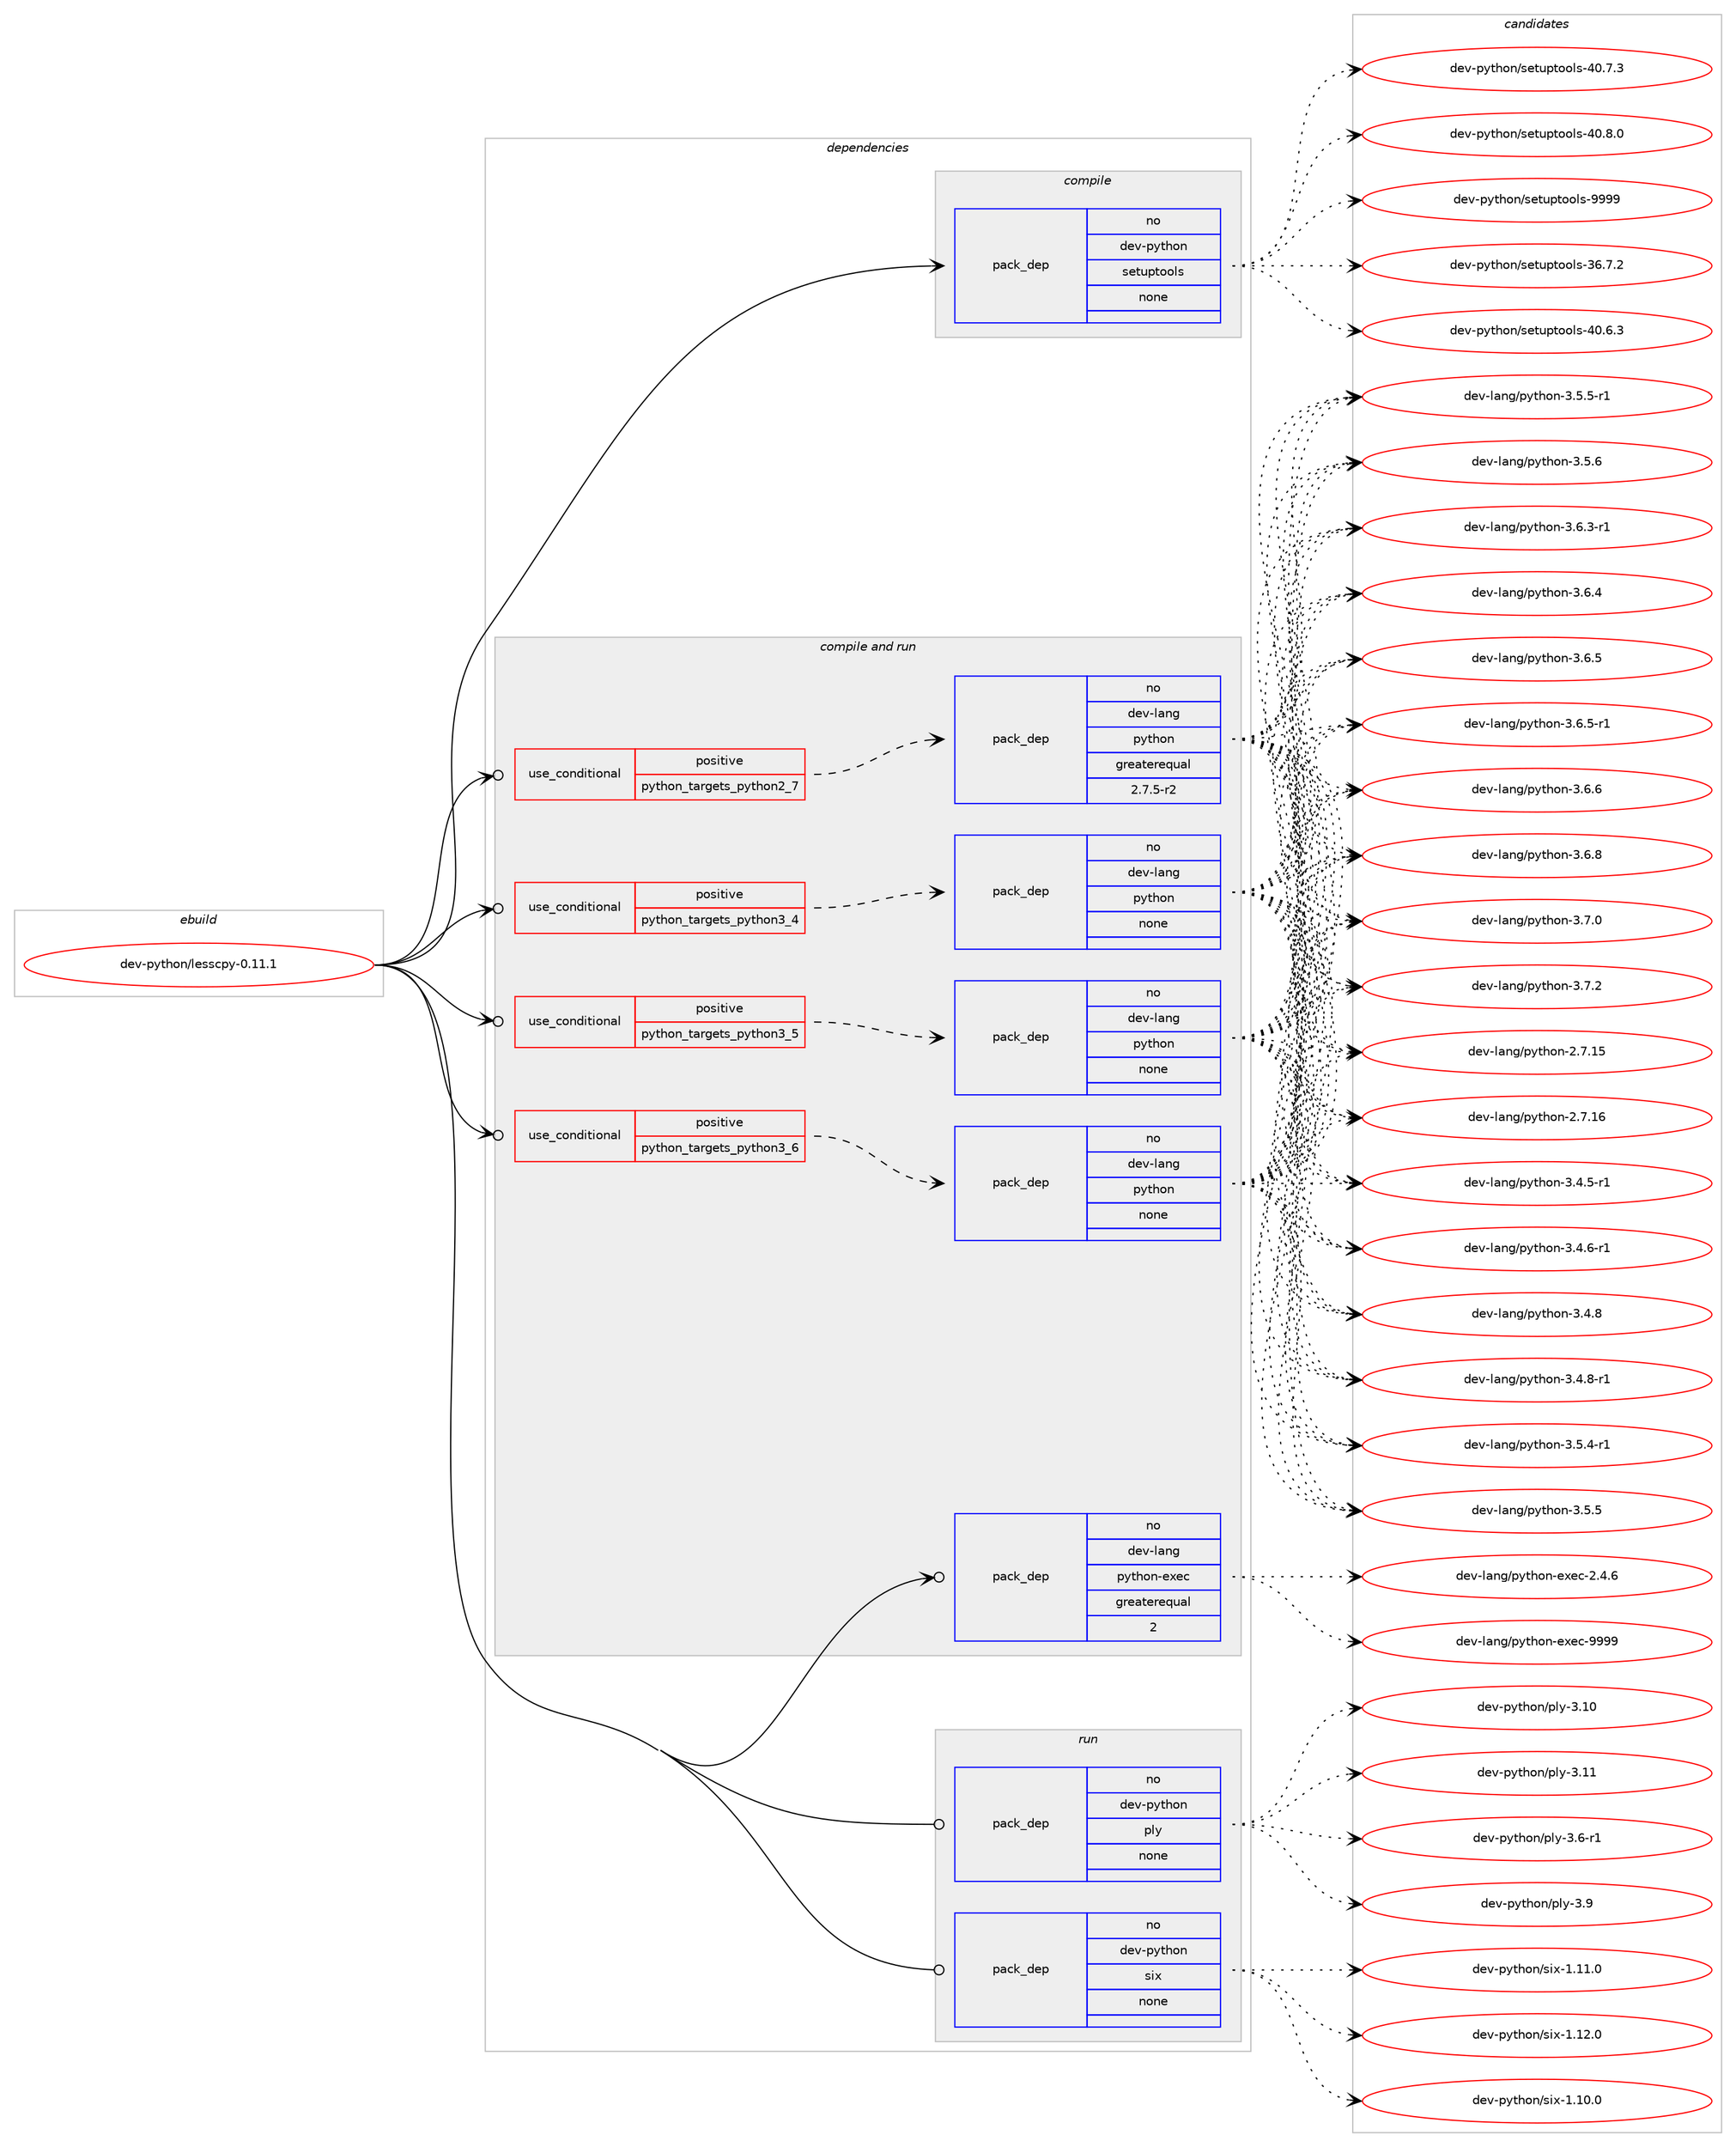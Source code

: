 digraph prolog {

# *************
# Graph options
# *************

newrank=true;
concentrate=true;
compound=true;
graph [rankdir=LR,fontname=Helvetica,fontsize=10,ranksep=1.5];#, ranksep=2.5, nodesep=0.2];
edge  [arrowhead=vee];
node  [fontname=Helvetica,fontsize=10];

# **********
# The ebuild
# **********

subgraph cluster_leftcol {
color=gray;
rank=same;
label=<<i>ebuild</i>>;
id [label="dev-python/lesscpy-0.11.1", color=red, width=4, href="../dev-python/lesscpy-0.11.1.svg"];
}

# ****************
# The dependencies
# ****************

subgraph cluster_midcol {
color=gray;
label=<<i>dependencies</i>>;
subgraph cluster_compile {
fillcolor="#eeeeee";
style=filled;
label=<<i>compile</i>>;
subgraph pack1016757 {
dependency1416807 [label=<<TABLE BORDER="0" CELLBORDER="1" CELLSPACING="0" CELLPADDING="4" WIDTH="220"><TR><TD ROWSPAN="6" CELLPADDING="30">pack_dep</TD></TR><TR><TD WIDTH="110">no</TD></TR><TR><TD>dev-python</TD></TR><TR><TD>setuptools</TD></TR><TR><TD>none</TD></TR><TR><TD></TD></TR></TABLE>>, shape=none, color=blue];
}
id:e -> dependency1416807:w [weight=20,style="solid",arrowhead="vee"];
}
subgraph cluster_compileandrun {
fillcolor="#eeeeee";
style=filled;
label=<<i>compile and run</i>>;
subgraph cond376777 {
dependency1416808 [label=<<TABLE BORDER="0" CELLBORDER="1" CELLSPACING="0" CELLPADDING="4"><TR><TD ROWSPAN="3" CELLPADDING="10">use_conditional</TD></TR><TR><TD>positive</TD></TR><TR><TD>python_targets_python2_7</TD></TR></TABLE>>, shape=none, color=red];
subgraph pack1016758 {
dependency1416809 [label=<<TABLE BORDER="0" CELLBORDER="1" CELLSPACING="0" CELLPADDING="4" WIDTH="220"><TR><TD ROWSPAN="6" CELLPADDING="30">pack_dep</TD></TR><TR><TD WIDTH="110">no</TD></TR><TR><TD>dev-lang</TD></TR><TR><TD>python</TD></TR><TR><TD>greaterequal</TD></TR><TR><TD>2.7.5-r2</TD></TR></TABLE>>, shape=none, color=blue];
}
dependency1416808:e -> dependency1416809:w [weight=20,style="dashed",arrowhead="vee"];
}
id:e -> dependency1416808:w [weight=20,style="solid",arrowhead="odotvee"];
subgraph cond376778 {
dependency1416810 [label=<<TABLE BORDER="0" CELLBORDER="1" CELLSPACING="0" CELLPADDING="4"><TR><TD ROWSPAN="3" CELLPADDING="10">use_conditional</TD></TR><TR><TD>positive</TD></TR><TR><TD>python_targets_python3_4</TD></TR></TABLE>>, shape=none, color=red];
subgraph pack1016759 {
dependency1416811 [label=<<TABLE BORDER="0" CELLBORDER="1" CELLSPACING="0" CELLPADDING="4" WIDTH="220"><TR><TD ROWSPAN="6" CELLPADDING="30">pack_dep</TD></TR><TR><TD WIDTH="110">no</TD></TR><TR><TD>dev-lang</TD></TR><TR><TD>python</TD></TR><TR><TD>none</TD></TR><TR><TD></TD></TR></TABLE>>, shape=none, color=blue];
}
dependency1416810:e -> dependency1416811:w [weight=20,style="dashed",arrowhead="vee"];
}
id:e -> dependency1416810:w [weight=20,style="solid",arrowhead="odotvee"];
subgraph cond376779 {
dependency1416812 [label=<<TABLE BORDER="0" CELLBORDER="1" CELLSPACING="0" CELLPADDING="4"><TR><TD ROWSPAN="3" CELLPADDING="10">use_conditional</TD></TR><TR><TD>positive</TD></TR><TR><TD>python_targets_python3_5</TD></TR></TABLE>>, shape=none, color=red];
subgraph pack1016760 {
dependency1416813 [label=<<TABLE BORDER="0" CELLBORDER="1" CELLSPACING="0" CELLPADDING="4" WIDTH="220"><TR><TD ROWSPAN="6" CELLPADDING="30">pack_dep</TD></TR><TR><TD WIDTH="110">no</TD></TR><TR><TD>dev-lang</TD></TR><TR><TD>python</TD></TR><TR><TD>none</TD></TR><TR><TD></TD></TR></TABLE>>, shape=none, color=blue];
}
dependency1416812:e -> dependency1416813:w [weight=20,style="dashed",arrowhead="vee"];
}
id:e -> dependency1416812:w [weight=20,style="solid",arrowhead="odotvee"];
subgraph cond376780 {
dependency1416814 [label=<<TABLE BORDER="0" CELLBORDER="1" CELLSPACING="0" CELLPADDING="4"><TR><TD ROWSPAN="3" CELLPADDING="10">use_conditional</TD></TR><TR><TD>positive</TD></TR><TR><TD>python_targets_python3_6</TD></TR></TABLE>>, shape=none, color=red];
subgraph pack1016761 {
dependency1416815 [label=<<TABLE BORDER="0" CELLBORDER="1" CELLSPACING="0" CELLPADDING="4" WIDTH="220"><TR><TD ROWSPAN="6" CELLPADDING="30">pack_dep</TD></TR><TR><TD WIDTH="110">no</TD></TR><TR><TD>dev-lang</TD></TR><TR><TD>python</TD></TR><TR><TD>none</TD></TR><TR><TD></TD></TR></TABLE>>, shape=none, color=blue];
}
dependency1416814:e -> dependency1416815:w [weight=20,style="dashed",arrowhead="vee"];
}
id:e -> dependency1416814:w [weight=20,style="solid",arrowhead="odotvee"];
subgraph pack1016762 {
dependency1416816 [label=<<TABLE BORDER="0" CELLBORDER="1" CELLSPACING="0" CELLPADDING="4" WIDTH="220"><TR><TD ROWSPAN="6" CELLPADDING="30">pack_dep</TD></TR><TR><TD WIDTH="110">no</TD></TR><TR><TD>dev-lang</TD></TR><TR><TD>python-exec</TD></TR><TR><TD>greaterequal</TD></TR><TR><TD>2</TD></TR></TABLE>>, shape=none, color=blue];
}
id:e -> dependency1416816:w [weight=20,style="solid",arrowhead="odotvee"];
}
subgraph cluster_run {
fillcolor="#eeeeee";
style=filled;
label=<<i>run</i>>;
subgraph pack1016763 {
dependency1416817 [label=<<TABLE BORDER="0" CELLBORDER="1" CELLSPACING="0" CELLPADDING="4" WIDTH="220"><TR><TD ROWSPAN="6" CELLPADDING="30">pack_dep</TD></TR><TR><TD WIDTH="110">no</TD></TR><TR><TD>dev-python</TD></TR><TR><TD>ply</TD></TR><TR><TD>none</TD></TR><TR><TD></TD></TR></TABLE>>, shape=none, color=blue];
}
id:e -> dependency1416817:w [weight=20,style="solid",arrowhead="odot"];
subgraph pack1016764 {
dependency1416818 [label=<<TABLE BORDER="0" CELLBORDER="1" CELLSPACING="0" CELLPADDING="4" WIDTH="220"><TR><TD ROWSPAN="6" CELLPADDING="30">pack_dep</TD></TR><TR><TD WIDTH="110">no</TD></TR><TR><TD>dev-python</TD></TR><TR><TD>six</TD></TR><TR><TD>none</TD></TR><TR><TD></TD></TR></TABLE>>, shape=none, color=blue];
}
id:e -> dependency1416818:w [weight=20,style="solid",arrowhead="odot"];
}
}

# **************
# The candidates
# **************

subgraph cluster_choices {
rank=same;
color=gray;
label=<<i>candidates</i>>;

subgraph choice1016757 {
color=black;
nodesep=1;
choice100101118451121211161041111104711510111611711211611111110811545515446554650 [label="dev-python/setuptools-36.7.2", color=red, width=4,href="../dev-python/setuptools-36.7.2.svg"];
choice100101118451121211161041111104711510111611711211611111110811545524846544651 [label="dev-python/setuptools-40.6.3", color=red, width=4,href="../dev-python/setuptools-40.6.3.svg"];
choice100101118451121211161041111104711510111611711211611111110811545524846554651 [label="dev-python/setuptools-40.7.3", color=red, width=4,href="../dev-python/setuptools-40.7.3.svg"];
choice100101118451121211161041111104711510111611711211611111110811545524846564648 [label="dev-python/setuptools-40.8.0", color=red, width=4,href="../dev-python/setuptools-40.8.0.svg"];
choice10010111845112121116104111110471151011161171121161111111081154557575757 [label="dev-python/setuptools-9999", color=red, width=4,href="../dev-python/setuptools-9999.svg"];
dependency1416807:e -> choice100101118451121211161041111104711510111611711211611111110811545515446554650:w [style=dotted,weight="100"];
dependency1416807:e -> choice100101118451121211161041111104711510111611711211611111110811545524846544651:w [style=dotted,weight="100"];
dependency1416807:e -> choice100101118451121211161041111104711510111611711211611111110811545524846554651:w [style=dotted,weight="100"];
dependency1416807:e -> choice100101118451121211161041111104711510111611711211611111110811545524846564648:w [style=dotted,weight="100"];
dependency1416807:e -> choice10010111845112121116104111110471151011161171121161111111081154557575757:w [style=dotted,weight="100"];
}
subgraph choice1016758 {
color=black;
nodesep=1;
choice10010111845108971101034711212111610411111045504655464953 [label="dev-lang/python-2.7.15", color=red, width=4,href="../dev-lang/python-2.7.15.svg"];
choice10010111845108971101034711212111610411111045504655464954 [label="dev-lang/python-2.7.16", color=red, width=4,href="../dev-lang/python-2.7.16.svg"];
choice1001011184510897110103471121211161041111104551465246534511449 [label="dev-lang/python-3.4.5-r1", color=red, width=4,href="../dev-lang/python-3.4.5-r1.svg"];
choice1001011184510897110103471121211161041111104551465246544511449 [label="dev-lang/python-3.4.6-r1", color=red, width=4,href="../dev-lang/python-3.4.6-r1.svg"];
choice100101118451089711010347112121116104111110455146524656 [label="dev-lang/python-3.4.8", color=red, width=4,href="../dev-lang/python-3.4.8.svg"];
choice1001011184510897110103471121211161041111104551465246564511449 [label="dev-lang/python-3.4.8-r1", color=red, width=4,href="../dev-lang/python-3.4.8-r1.svg"];
choice1001011184510897110103471121211161041111104551465346524511449 [label="dev-lang/python-3.5.4-r1", color=red, width=4,href="../dev-lang/python-3.5.4-r1.svg"];
choice100101118451089711010347112121116104111110455146534653 [label="dev-lang/python-3.5.5", color=red, width=4,href="../dev-lang/python-3.5.5.svg"];
choice1001011184510897110103471121211161041111104551465346534511449 [label="dev-lang/python-3.5.5-r1", color=red, width=4,href="../dev-lang/python-3.5.5-r1.svg"];
choice100101118451089711010347112121116104111110455146534654 [label="dev-lang/python-3.5.6", color=red, width=4,href="../dev-lang/python-3.5.6.svg"];
choice1001011184510897110103471121211161041111104551465446514511449 [label="dev-lang/python-3.6.3-r1", color=red, width=4,href="../dev-lang/python-3.6.3-r1.svg"];
choice100101118451089711010347112121116104111110455146544652 [label="dev-lang/python-3.6.4", color=red, width=4,href="../dev-lang/python-3.6.4.svg"];
choice100101118451089711010347112121116104111110455146544653 [label="dev-lang/python-3.6.5", color=red, width=4,href="../dev-lang/python-3.6.5.svg"];
choice1001011184510897110103471121211161041111104551465446534511449 [label="dev-lang/python-3.6.5-r1", color=red, width=4,href="../dev-lang/python-3.6.5-r1.svg"];
choice100101118451089711010347112121116104111110455146544654 [label="dev-lang/python-3.6.6", color=red, width=4,href="../dev-lang/python-3.6.6.svg"];
choice100101118451089711010347112121116104111110455146544656 [label="dev-lang/python-3.6.8", color=red, width=4,href="../dev-lang/python-3.6.8.svg"];
choice100101118451089711010347112121116104111110455146554648 [label="dev-lang/python-3.7.0", color=red, width=4,href="../dev-lang/python-3.7.0.svg"];
choice100101118451089711010347112121116104111110455146554650 [label="dev-lang/python-3.7.2", color=red, width=4,href="../dev-lang/python-3.7.2.svg"];
dependency1416809:e -> choice10010111845108971101034711212111610411111045504655464953:w [style=dotted,weight="100"];
dependency1416809:e -> choice10010111845108971101034711212111610411111045504655464954:w [style=dotted,weight="100"];
dependency1416809:e -> choice1001011184510897110103471121211161041111104551465246534511449:w [style=dotted,weight="100"];
dependency1416809:e -> choice1001011184510897110103471121211161041111104551465246544511449:w [style=dotted,weight="100"];
dependency1416809:e -> choice100101118451089711010347112121116104111110455146524656:w [style=dotted,weight="100"];
dependency1416809:e -> choice1001011184510897110103471121211161041111104551465246564511449:w [style=dotted,weight="100"];
dependency1416809:e -> choice1001011184510897110103471121211161041111104551465346524511449:w [style=dotted,weight="100"];
dependency1416809:e -> choice100101118451089711010347112121116104111110455146534653:w [style=dotted,weight="100"];
dependency1416809:e -> choice1001011184510897110103471121211161041111104551465346534511449:w [style=dotted,weight="100"];
dependency1416809:e -> choice100101118451089711010347112121116104111110455146534654:w [style=dotted,weight="100"];
dependency1416809:e -> choice1001011184510897110103471121211161041111104551465446514511449:w [style=dotted,weight="100"];
dependency1416809:e -> choice100101118451089711010347112121116104111110455146544652:w [style=dotted,weight="100"];
dependency1416809:e -> choice100101118451089711010347112121116104111110455146544653:w [style=dotted,weight="100"];
dependency1416809:e -> choice1001011184510897110103471121211161041111104551465446534511449:w [style=dotted,weight="100"];
dependency1416809:e -> choice100101118451089711010347112121116104111110455146544654:w [style=dotted,weight="100"];
dependency1416809:e -> choice100101118451089711010347112121116104111110455146544656:w [style=dotted,weight="100"];
dependency1416809:e -> choice100101118451089711010347112121116104111110455146554648:w [style=dotted,weight="100"];
dependency1416809:e -> choice100101118451089711010347112121116104111110455146554650:w [style=dotted,weight="100"];
}
subgraph choice1016759 {
color=black;
nodesep=1;
choice10010111845108971101034711212111610411111045504655464953 [label="dev-lang/python-2.7.15", color=red, width=4,href="../dev-lang/python-2.7.15.svg"];
choice10010111845108971101034711212111610411111045504655464954 [label="dev-lang/python-2.7.16", color=red, width=4,href="../dev-lang/python-2.7.16.svg"];
choice1001011184510897110103471121211161041111104551465246534511449 [label="dev-lang/python-3.4.5-r1", color=red, width=4,href="../dev-lang/python-3.4.5-r1.svg"];
choice1001011184510897110103471121211161041111104551465246544511449 [label="dev-lang/python-3.4.6-r1", color=red, width=4,href="../dev-lang/python-3.4.6-r1.svg"];
choice100101118451089711010347112121116104111110455146524656 [label="dev-lang/python-3.4.8", color=red, width=4,href="../dev-lang/python-3.4.8.svg"];
choice1001011184510897110103471121211161041111104551465246564511449 [label="dev-lang/python-3.4.8-r1", color=red, width=4,href="../dev-lang/python-3.4.8-r1.svg"];
choice1001011184510897110103471121211161041111104551465346524511449 [label="dev-lang/python-3.5.4-r1", color=red, width=4,href="../dev-lang/python-3.5.4-r1.svg"];
choice100101118451089711010347112121116104111110455146534653 [label="dev-lang/python-3.5.5", color=red, width=4,href="../dev-lang/python-3.5.5.svg"];
choice1001011184510897110103471121211161041111104551465346534511449 [label="dev-lang/python-3.5.5-r1", color=red, width=4,href="../dev-lang/python-3.5.5-r1.svg"];
choice100101118451089711010347112121116104111110455146534654 [label="dev-lang/python-3.5.6", color=red, width=4,href="../dev-lang/python-3.5.6.svg"];
choice1001011184510897110103471121211161041111104551465446514511449 [label="dev-lang/python-3.6.3-r1", color=red, width=4,href="../dev-lang/python-3.6.3-r1.svg"];
choice100101118451089711010347112121116104111110455146544652 [label="dev-lang/python-3.6.4", color=red, width=4,href="../dev-lang/python-3.6.4.svg"];
choice100101118451089711010347112121116104111110455146544653 [label="dev-lang/python-3.6.5", color=red, width=4,href="../dev-lang/python-3.6.5.svg"];
choice1001011184510897110103471121211161041111104551465446534511449 [label="dev-lang/python-3.6.5-r1", color=red, width=4,href="../dev-lang/python-3.6.5-r1.svg"];
choice100101118451089711010347112121116104111110455146544654 [label="dev-lang/python-3.6.6", color=red, width=4,href="../dev-lang/python-3.6.6.svg"];
choice100101118451089711010347112121116104111110455146544656 [label="dev-lang/python-3.6.8", color=red, width=4,href="../dev-lang/python-3.6.8.svg"];
choice100101118451089711010347112121116104111110455146554648 [label="dev-lang/python-3.7.0", color=red, width=4,href="../dev-lang/python-3.7.0.svg"];
choice100101118451089711010347112121116104111110455146554650 [label="dev-lang/python-3.7.2", color=red, width=4,href="../dev-lang/python-3.7.2.svg"];
dependency1416811:e -> choice10010111845108971101034711212111610411111045504655464953:w [style=dotted,weight="100"];
dependency1416811:e -> choice10010111845108971101034711212111610411111045504655464954:w [style=dotted,weight="100"];
dependency1416811:e -> choice1001011184510897110103471121211161041111104551465246534511449:w [style=dotted,weight="100"];
dependency1416811:e -> choice1001011184510897110103471121211161041111104551465246544511449:w [style=dotted,weight="100"];
dependency1416811:e -> choice100101118451089711010347112121116104111110455146524656:w [style=dotted,weight="100"];
dependency1416811:e -> choice1001011184510897110103471121211161041111104551465246564511449:w [style=dotted,weight="100"];
dependency1416811:e -> choice1001011184510897110103471121211161041111104551465346524511449:w [style=dotted,weight="100"];
dependency1416811:e -> choice100101118451089711010347112121116104111110455146534653:w [style=dotted,weight="100"];
dependency1416811:e -> choice1001011184510897110103471121211161041111104551465346534511449:w [style=dotted,weight="100"];
dependency1416811:e -> choice100101118451089711010347112121116104111110455146534654:w [style=dotted,weight="100"];
dependency1416811:e -> choice1001011184510897110103471121211161041111104551465446514511449:w [style=dotted,weight="100"];
dependency1416811:e -> choice100101118451089711010347112121116104111110455146544652:w [style=dotted,weight="100"];
dependency1416811:e -> choice100101118451089711010347112121116104111110455146544653:w [style=dotted,weight="100"];
dependency1416811:e -> choice1001011184510897110103471121211161041111104551465446534511449:w [style=dotted,weight="100"];
dependency1416811:e -> choice100101118451089711010347112121116104111110455146544654:w [style=dotted,weight="100"];
dependency1416811:e -> choice100101118451089711010347112121116104111110455146544656:w [style=dotted,weight="100"];
dependency1416811:e -> choice100101118451089711010347112121116104111110455146554648:w [style=dotted,weight="100"];
dependency1416811:e -> choice100101118451089711010347112121116104111110455146554650:w [style=dotted,weight="100"];
}
subgraph choice1016760 {
color=black;
nodesep=1;
choice10010111845108971101034711212111610411111045504655464953 [label="dev-lang/python-2.7.15", color=red, width=4,href="../dev-lang/python-2.7.15.svg"];
choice10010111845108971101034711212111610411111045504655464954 [label="dev-lang/python-2.7.16", color=red, width=4,href="../dev-lang/python-2.7.16.svg"];
choice1001011184510897110103471121211161041111104551465246534511449 [label="dev-lang/python-3.4.5-r1", color=red, width=4,href="../dev-lang/python-3.4.5-r1.svg"];
choice1001011184510897110103471121211161041111104551465246544511449 [label="dev-lang/python-3.4.6-r1", color=red, width=4,href="../dev-lang/python-3.4.6-r1.svg"];
choice100101118451089711010347112121116104111110455146524656 [label="dev-lang/python-3.4.8", color=red, width=4,href="../dev-lang/python-3.4.8.svg"];
choice1001011184510897110103471121211161041111104551465246564511449 [label="dev-lang/python-3.4.8-r1", color=red, width=4,href="../dev-lang/python-3.4.8-r1.svg"];
choice1001011184510897110103471121211161041111104551465346524511449 [label="dev-lang/python-3.5.4-r1", color=red, width=4,href="../dev-lang/python-3.5.4-r1.svg"];
choice100101118451089711010347112121116104111110455146534653 [label="dev-lang/python-3.5.5", color=red, width=4,href="../dev-lang/python-3.5.5.svg"];
choice1001011184510897110103471121211161041111104551465346534511449 [label="dev-lang/python-3.5.5-r1", color=red, width=4,href="../dev-lang/python-3.5.5-r1.svg"];
choice100101118451089711010347112121116104111110455146534654 [label="dev-lang/python-3.5.6", color=red, width=4,href="../dev-lang/python-3.5.6.svg"];
choice1001011184510897110103471121211161041111104551465446514511449 [label="dev-lang/python-3.6.3-r1", color=red, width=4,href="../dev-lang/python-3.6.3-r1.svg"];
choice100101118451089711010347112121116104111110455146544652 [label="dev-lang/python-3.6.4", color=red, width=4,href="../dev-lang/python-3.6.4.svg"];
choice100101118451089711010347112121116104111110455146544653 [label="dev-lang/python-3.6.5", color=red, width=4,href="../dev-lang/python-3.6.5.svg"];
choice1001011184510897110103471121211161041111104551465446534511449 [label="dev-lang/python-3.6.5-r1", color=red, width=4,href="../dev-lang/python-3.6.5-r1.svg"];
choice100101118451089711010347112121116104111110455146544654 [label="dev-lang/python-3.6.6", color=red, width=4,href="../dev-lang/python-3.6.6.svg"];
choice100101118451089711010347112121116104111110455146544656 [label="dev-lang/python-3.6.8", color=red, width=4,href="../dev-lang/python-3.6.8.svg"];
choice100101118451089711010347112121116104111110455146554648 [label="dev-lang/python-3.7.0", color=red, width=4,href="../dev-lang/python-3.7.0.svg"];
choice100101118451089711010347112121116104111110455146554650 [label="dev-lang/python-3.7.2", color=red, width=4,href="../dev-lang/python-3.7.2.svg"];
dependency1416813:e -> choice10010111845108971101034711212111610411111045504655464953:w [style=dotted,weight="100"];
dependency1416813:e -> choice10010111845108971101034711212111610411111045504655464954:w [style=dotted,weight="100"];
dependency1416813:e -> choice1001011184510897110103471121211161041111104551465246534511449:w [style=dotted,weight="100"];
dependency1416813:e -> choice1001011184510897110103471121211161041111104551465246544511449:w [style=dotted,weight="100"];
dependency1416813:e -> choice100101118451089711010347112121116104111110455146524656:w [style=dotted,weight="100"];
dependency1416813:e -> choice1001011184510897110103471121211161041111104551465246564511449:w [style=dotted,weight="100"];
dependency1416813:e -> choice1001011184510897110103471121211161041111104551465346524511449:w [style=dotted,weight="100"];
dependency1416813:e -> choice100101118451089711010347112121116104111110455146534653:w [style=dotted,weight="100"];
dependency1416813:e -> choice1001011184510897110103471121211161041111104551465346534511449:w [style=dotted,weight="100"];
dependency1416813:e -> choice100101118451089711010347112121116104111110455146534654:w [style=dotted,weight="100"];
dependency1416813:e -> choice1001011184510897110103471121211161041111104551465446514511449:w [style=dotted,weight="100"];
dependency1416813:e -> choice100101118451089711010347112121116104111110455146544652:w [style=dotted,weight="100"];
dependency1416813:e -> choice100101118451089711010347112121116104111110455146544653:w [style=dotted,weight="100"];
dependency1416813:e -> choice1001011184510897110103471121211161041111104551465446534511449:w [style=dotted,weight="100"];
dependency1416813:e -> choice100101118451089711010347112121116104111110455146544654:w [style=dotted,weight="100"];
dependency1416813:e -> choice100101118451089711010347112121116104111110455146544656:w [style=dotted,weight="100"];
dependency1416813:e -> choice100101118451089711010347112121116104111110455146554648:w [style=dotted,weight="100"];
dependency1416813:e -> choice100101118451089711010347112121116104111110455146554650:w [style=dotted,weight="100"];
}
subgraph choice1016761 {
color=black;
nodesep=1;
choice10010111845108971101034711212111610411111045504655464953 [label="dev-lang/python-2.7.15", color=red, width=4,href="../dev-lang/python-2.7.15.svg"];
choice10010111845108971101034711212111610411111045504655464954 [label="dev-lang/python-2.7.16", color=red, width=4,href="../dev-lang/python-2.7.16.svg"];
choice1001011184510897110103471121211161041111104551465246534511449 [label="dev-lang/python-3.4.5-r1", color=red, width=4,href="../dev-lang/python-3.4.5-r1.svg"];
choice1001011184510897110103471121211161041111104551465246544511449 [label="dev-lang/python-3.4.6-r1", color=red, width=4,href="../dev-lang/python-3.4.6-r1.svg"];
choice100101118451089711010347112121116104111110455146524656 [label="dev-lang/python-3.4.8", color=red, width=4,href="../dev-lang/python-3.4.8.svg"];
choice1001011184510897110103471121211161041111104551465246564511449 [label="dev-lang/python-3.4.8-r1", color=red, width=4,href="../dev-lang/python-3.4.8-r1.svg"];
choice1001011184510897110103471121211161041111104551465346524511449 [label="dev-lang/python-3.5.4-r1", color=red, width=4,href="../dev-lang/python-3.5.4-r1.svg"];
choice100101118451089711010347112121116104111110455146534653 [label="dev-lang/python-3.5.5", color=red, width=4,href="../dev-lang/python-3.5.5.svg"];
choice1001011184510897110103471121211161041111104551465346534511449 [label="dev-lang/python-3.5.5-r1", color=red, width=4,href="../dev-lang/python-3.5.5-r1.svg"];
choice100101118451089711010347112121116104111110455146534654 [label="dev-lang/python-3.5.6", color=red, width=4,href="../dev-lang/python-3.5.6.svg"];
choice1001011184510897110103471121211161041111104551465446514511449 [label="dev-lang/python-3.6.3-r1", color=red, width=4,href="../dev-lang/python-3.6.3-r1.svg"];
choice100101118451089711010347112121116104111110455146544652 [label="dev-lang/python-3.6.4", color=red, width=4,href="../dev-lang/python-3.6.4.svg"];
choice100101118451089711010347112121116104111110455146544653 [label="dev-lang/python-3.6.5", color=red, width=4,href="../dev-lang/python-3.6.5.svg"];
choice1001011184510897110103471121211161041111104551465446534511449 [label="dev-lang/python-3.6.5-r1", color=red, width=4,href="../dev-lang/python-3.6.5-r1.svg"];
choice100101118451089711010347112121116104111110455146544654 [label="dev-lang/python-3.6.6", color=red, width=4,href="../dev-lang/python-3.6.6.svg"];
choice100101118451089711010347112121116104111110455146544656 [label="dev-lang/python-3.6.8", color=red, width=4,href="../dev-lang/python-3.6.8.svg"];
choice100101118451089711010347112121116104111110455146554648 [label="dev-lang/python-3.7.0", color=red, width=4,href="../dev-lang/python-3.7.0.svg"];
choice100101118451089711010347112121116104111110455146554650 [label="dev-lang/python-3.7.2", color=red, width=4,href="../dev-lang/python-3.7.2.svg"];
dependency1416815:e -> choice10010111845108971101034711212111610411111045504655464953:w [style=dotted,weight="100"];
dependency1416815:e -> choice10010111845108971101034711212111610411111045504655464954:w [style=dotted,weight="100"];
dependency1416815:e -> choice1001011184510897110103471121211161041111104551465246534511449:w [style=dotted,weight="100"];
dependency1416815:e -> choice1001011184510897110103471121211161041111104551465246544511449:w [style=dotted,weight="100"];
dependency1416815:e -> choice100101118451089711010347112121116104111110455146524656:w [style=dotted,weight="100"];
dependency1416815:e -> choice1001011184510897110103471121211161041111104551465246564511449:w [style=dotted,weight="100"];
dependency1416815:e -> choice1001011184510897110103471121211161041111104551465346524511449:w [style=dotted,weight="100"];
dependency1416815:e -> choice100101118451089711010347112121116104111110455146534653:w [style=dotted,weight="100"];
dependency1416815:e -> choice1001011184510897110103471121211161041111104551465346534511449:w [style=dotted,weight="100"];
dependency1416815:e -> choice100101118451089711010347112121116104111110455146534654:w [style=dotted,weight="100"];
dependency1416815:e -> choice1001011184510897110103471121211161041111104551465446514511449:w [style=dotted,weight="100"];
dependency1416815:e -> choice100101118451089711010347112121116104111110455146544652:w [style=dotted,weight="100"];
dependency1416815:e -> choice100101118451089711010347112121116104111110455146544653:w [style=dotted,weight="100"];
dependency1416815:e -> choice1001011184510897110103471121211161041111104551465446534511449:w [style=dotted,weight="100"];
dependency1416815:e -> choice100101118451089711010347112121116104111110455146544654:w [style=dotted,weight="100"];
dependency1416815:e -> choice100101118451089711010347112121116104111110455146544656:w [style=dotted,weight="100"];
dependency1416815:e -> choice100101118451089711010347112121116104111110455146554648:w [style=dotted,weight="100"];
dependency1416815:e -> choice100101118451089711010347112121116104111110455146554650:w [style=dotted,weight="100"];
}
subgraph choice1016762 {
color=black;
nodesep=1;
choice1001011184510897110103471121211161041111104510112010199455046524654 [label="dev-lang/python-exec-2.4.6", color=red, width=4,href="../dev-lang/python-exec-2.4.6.svg"];
choice10010111845108971101034711212111610411111045101120101994557575757 [label="dev-lang/python-exec-9999", color=red, width=4,href="../dev-lang/python-exec-9999.svg"];
dependency1416816:e -> choice1001011184510897110103471121211161041111104510112010199455046524654:w [style=dotted,weight="100"];
dependency1416816:e -> choice10010111845108971101034711212111610411111045101120101994557575757:w [style=dotted,weight="100"];
}
subgraph choice1016763 {
color=black;
nodesep=1;
choice10010111845112121116104111110471121081214551464948 [label="dev-python/ply-3.10", color=red, width=4,href="../dev-python/ply-3.10.svg"];
choice10010111845112121116104111110471121081214551464949 [label="dev-python/ply-3.11", color=red, width=4,href="../dev-python/ply-3.11.svg"];
choice1001011184511212111610411111047112108121455146544511449 [label="dev-python/ply-3.6-r1", color=red, width=4,href="../dev-python/ply-3.6-r1.svg"];
choice100101118451121211161041111104711210812145514657 [label="dev-python/ply-3.9", color=red, width=4,href="../dev-python/ply-3.9.svg"];
dependency1416817:e -> choice10010111845112121116104111110471121081214551464948:w [style=dotted,weight="100"];
dependency1416817:e -> choice10010111845112121116104111110471121081214551464949:w [style=dotted,weight="100"];
dependency1416817:e -> choice1001011184511212111610411111047112108121455146544511449:w [style=dotted,weight="100"];
dependency1416817:e -> choice100101118451121211161041111104711210812145514657:w [style=dotted,weight="100"];
}
subgraph choice1016764 {
color=black;
nodesep=1;
choice100101118451121211161041111104711510512045494649484648 [label="dev-python/six-1.10.0", color=red, width=4,href="../dev-python/six-1.10.0.svg"];
choice100101118451121211161041111104711510512045494649494648 [label="dev-python/six-1.11.0", color=red, width=4,href="../dev-python/six-1.11.0.svg"];
choice100101118451121211161041111104711510512045494649504648 [label="dev-python/six-1.12.0", color=red, width=4,href="../dev-python/six-1.12.0.svg"];
dependency1416818:e -> choice100101118451121211161041111104711510512045494649484648:w [style=dotted,weight="100"];
dependency1416818:e -> choice100101118451121211161041111104711510512045494649494648:w [style=dotted,weight="100"];
dependency1416818:e -> choice100101118451121211161041111104711510512045494649504648:w [style=dotted,weight="100"];
}
}

}
